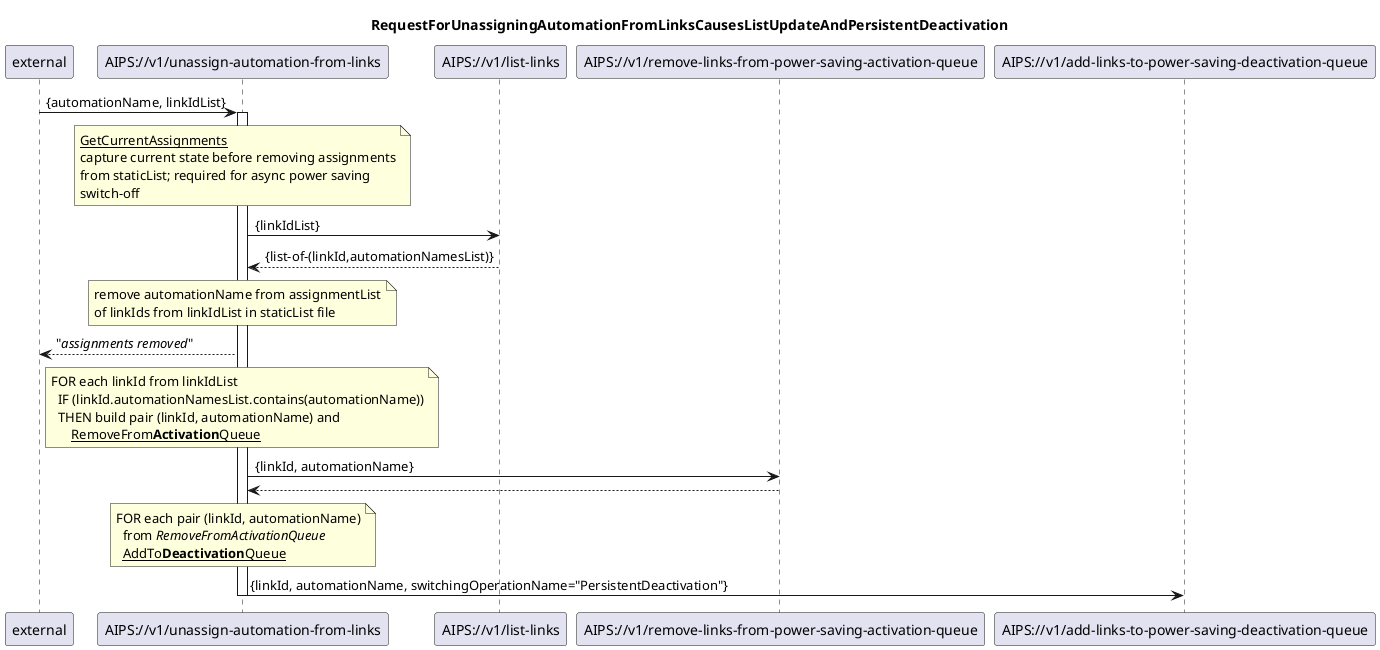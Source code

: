 @startuml 103_unassignAutomationFromLinks
skinparam responseMessageBelowArrow true

title
RequestForUnassigningAutomationFromLinksCausesListUpdateAndPersistentDeactivation
end title

participant "external" as requestor
participant "AIPS://v1/unassign-automation-from-links" as unassignAutomation
participant "AIPS://v1/list-links" as listLinks
participant "AIPS://v1/remove-links-from-power-saving-activation-queue" as stopSimpleActivation
participant "AIPS://v1/add-links-to-power-saving-deactivation-queue" as startPersistentDeactivation


requestor -> unassignAutomation: {automationName, linkIdList}
activate unassignAutomation

'get current assignments from staticList
note over unassignAutomation
  <u>GetCurrentAssignments</u>
  capture current state before removing assignments
  from staticList; required for async power saving
  switch-off
end note
unassignAutomation -> listLinks: {linkIdList}
listLinks --> unassignAutomation: {list-of-(linkId,automationNamesList)}

'update staticList by removing automationName for linkIdList links
note over unassignAutomation
  remove automationName from assignmentList
  of linkIds from linkIdList in staticList file
end note
unassignAutomation --> requestor: "<i>assignments removed</i>"

'stop ongoing/planned power saving
note over unassignAutomation
  FOR each linkId from linkIdList
    IF (linkId.automationNamesList.contains(automationName))
    THEN build pair (linkId, automationName) and
        <u>RemoveFrom<b>Activation</b>Queue</u>
end note
unassignAutomation -> stopSimpleActivation: {linkId, automationName}
stopSimpleActivation --> unassignAutomation

'initiate persistentDeactivation to turn power saving off
note over unassignAutomation
  FOR each pair (linkId, automationName)
    from <i>RemoveFromActivationQueue</i>
    <u>AddTo<b>Deactivation</b>Queue</u>
end note
unassignAutomation -> startPersistentDeactivation: {linkId, automationName, switchingOperationName="PersistentDeactivation"}

deactivate unassignAutomation


@enduml
